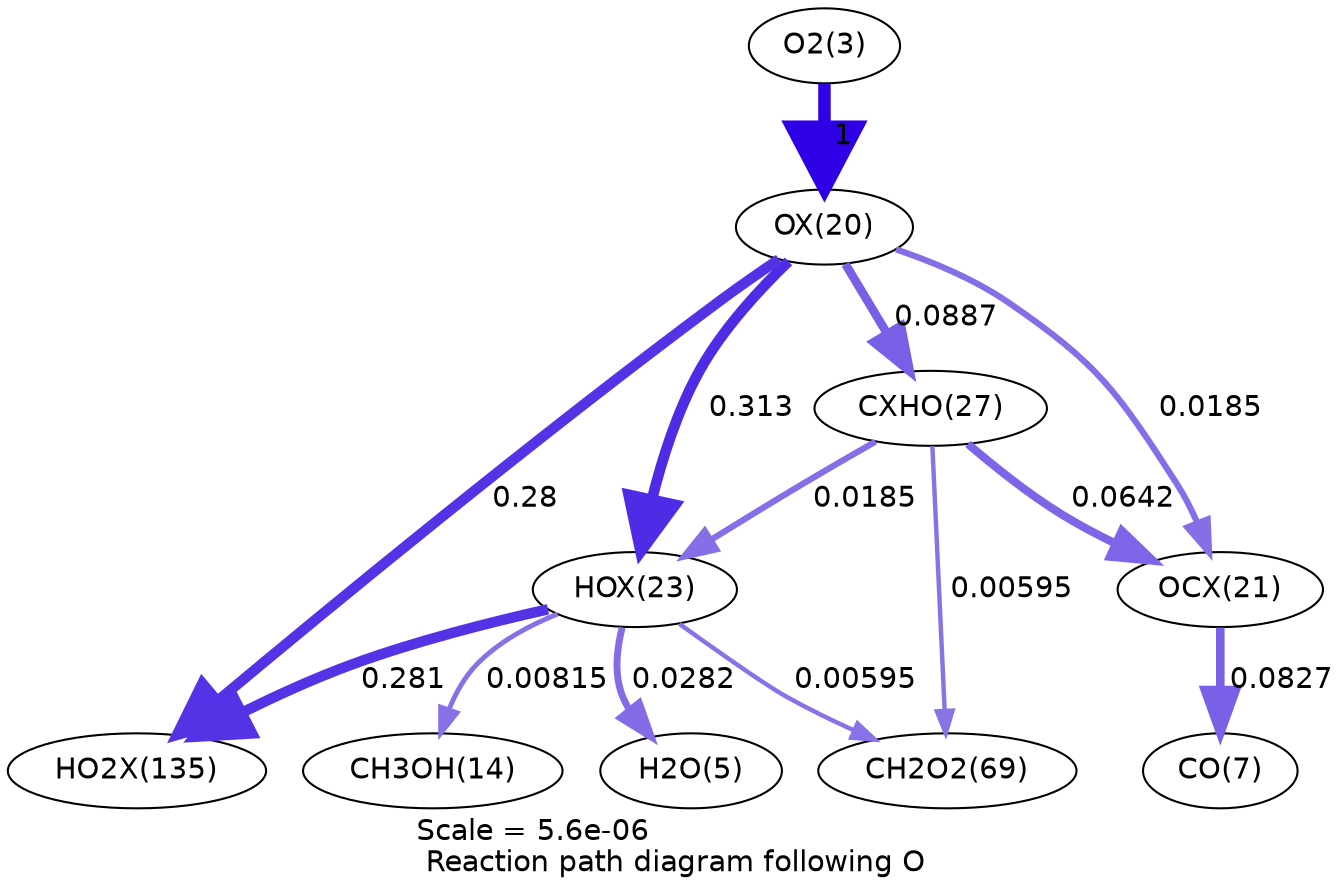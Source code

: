 digraph reaction_paths {
center=1;
s5 -> s26[fontname="Helvetica", penwidth=6, arrowsize=3, color="0.7, 1.5, 0.9"
, label=" 1"];
s26 -> s29[fontname="Helvetica", penwidth=5.12, arrowsize=2.56, color="0.7, 0.813, 0.9"
, label=" 0.313"];
s26 -> s32[fontname="Helvetica", penwidth=4.17, arrowsize=2.09, color="0.7, 0.589, 0.9"
, label=" 0.0887"];
s26 -> s27[fontname="Helvetica", penwidth=2.99, arrowsize=1.49, color="0.7, 0.519, 0.9"
, label=" 0.0185"];
s26 -> s44[fontname="Helvetica", penwidth=5.04, arrowsize=2.52, color="0.7, 0.78, 0.9"
, label=" 0.28"];
s29 -> s16[fontname="Helvetica", penwidth=2.37, arrowsize=1.18, color="0.7, 0.508, 0.9"
, label=" 0.00815"];
s29 -> s7[fontname="Helvetica", penwidth=3.31, arrowsize=1.65, color="0.7, 0.528, 0.9"
, label=" 0.0282"];
s32 -> s29[fontname="Helvetica", penwidth=2.99, arrowsize=1.49, color="0.7, 0.519, 0.9"
, label=" 0.0185"];
s29 -> s44[fontname="Helvetica", penwidth=5.04, arrowsize=2.52, color="0.7, 0.781, 0.9"
, label=" 0.281"];
s29 -> s21[fontname="Helvetica", penwidth=2.13, arrowsize=1.07, color="0.7, 0.506, 0.9"
, label=" 0.00595"];
s32 -> s27[fontname="Helvetica", penwidth=3.93, arrowsize=1.96, color="0.7, 0.564, 0.9"
, label=" 0.0642"];
s32 -> s21[fontname="Helvetica", penwidth=2.13, arrowsize=1.07, color="0.7, 0.506, 0.9"
, label=" 0.00595"];
s27 -> s9[fontname="Helvetica", penwidth=4.12, arrowsize=2.06, color="0.7, 0.583, 0.9"
, label=" 0.0827"];
s5 [ fontname="Helvetica", label="O2(3)"];
s7 [ fontname="Helvetica", label="H2O(5)"];
s9 [ fontname="Helvetica", label="CO(7)"];
s16 [ fontname="Helvetica", label="CH3OH(14)"];
s21 [ fontname="Helvetica", label="CH2O2(69)"];
s26 [ fontname="Helvetica", label="OX(20)"];
s27 [ fontname="Helvetica", label="OCX(21)"];
s29 [ fontname="Helvetica", label="HOX(23)"];
s32 [ fontname="Helvetica", label="CXHO(27)"];
s44 [ fontname="Helvetica", label="HO2X(135)"];
 label = "Scale = 5.6e-06\l Reaction path diagram following O";
 fontname = "Helvetica";
}
